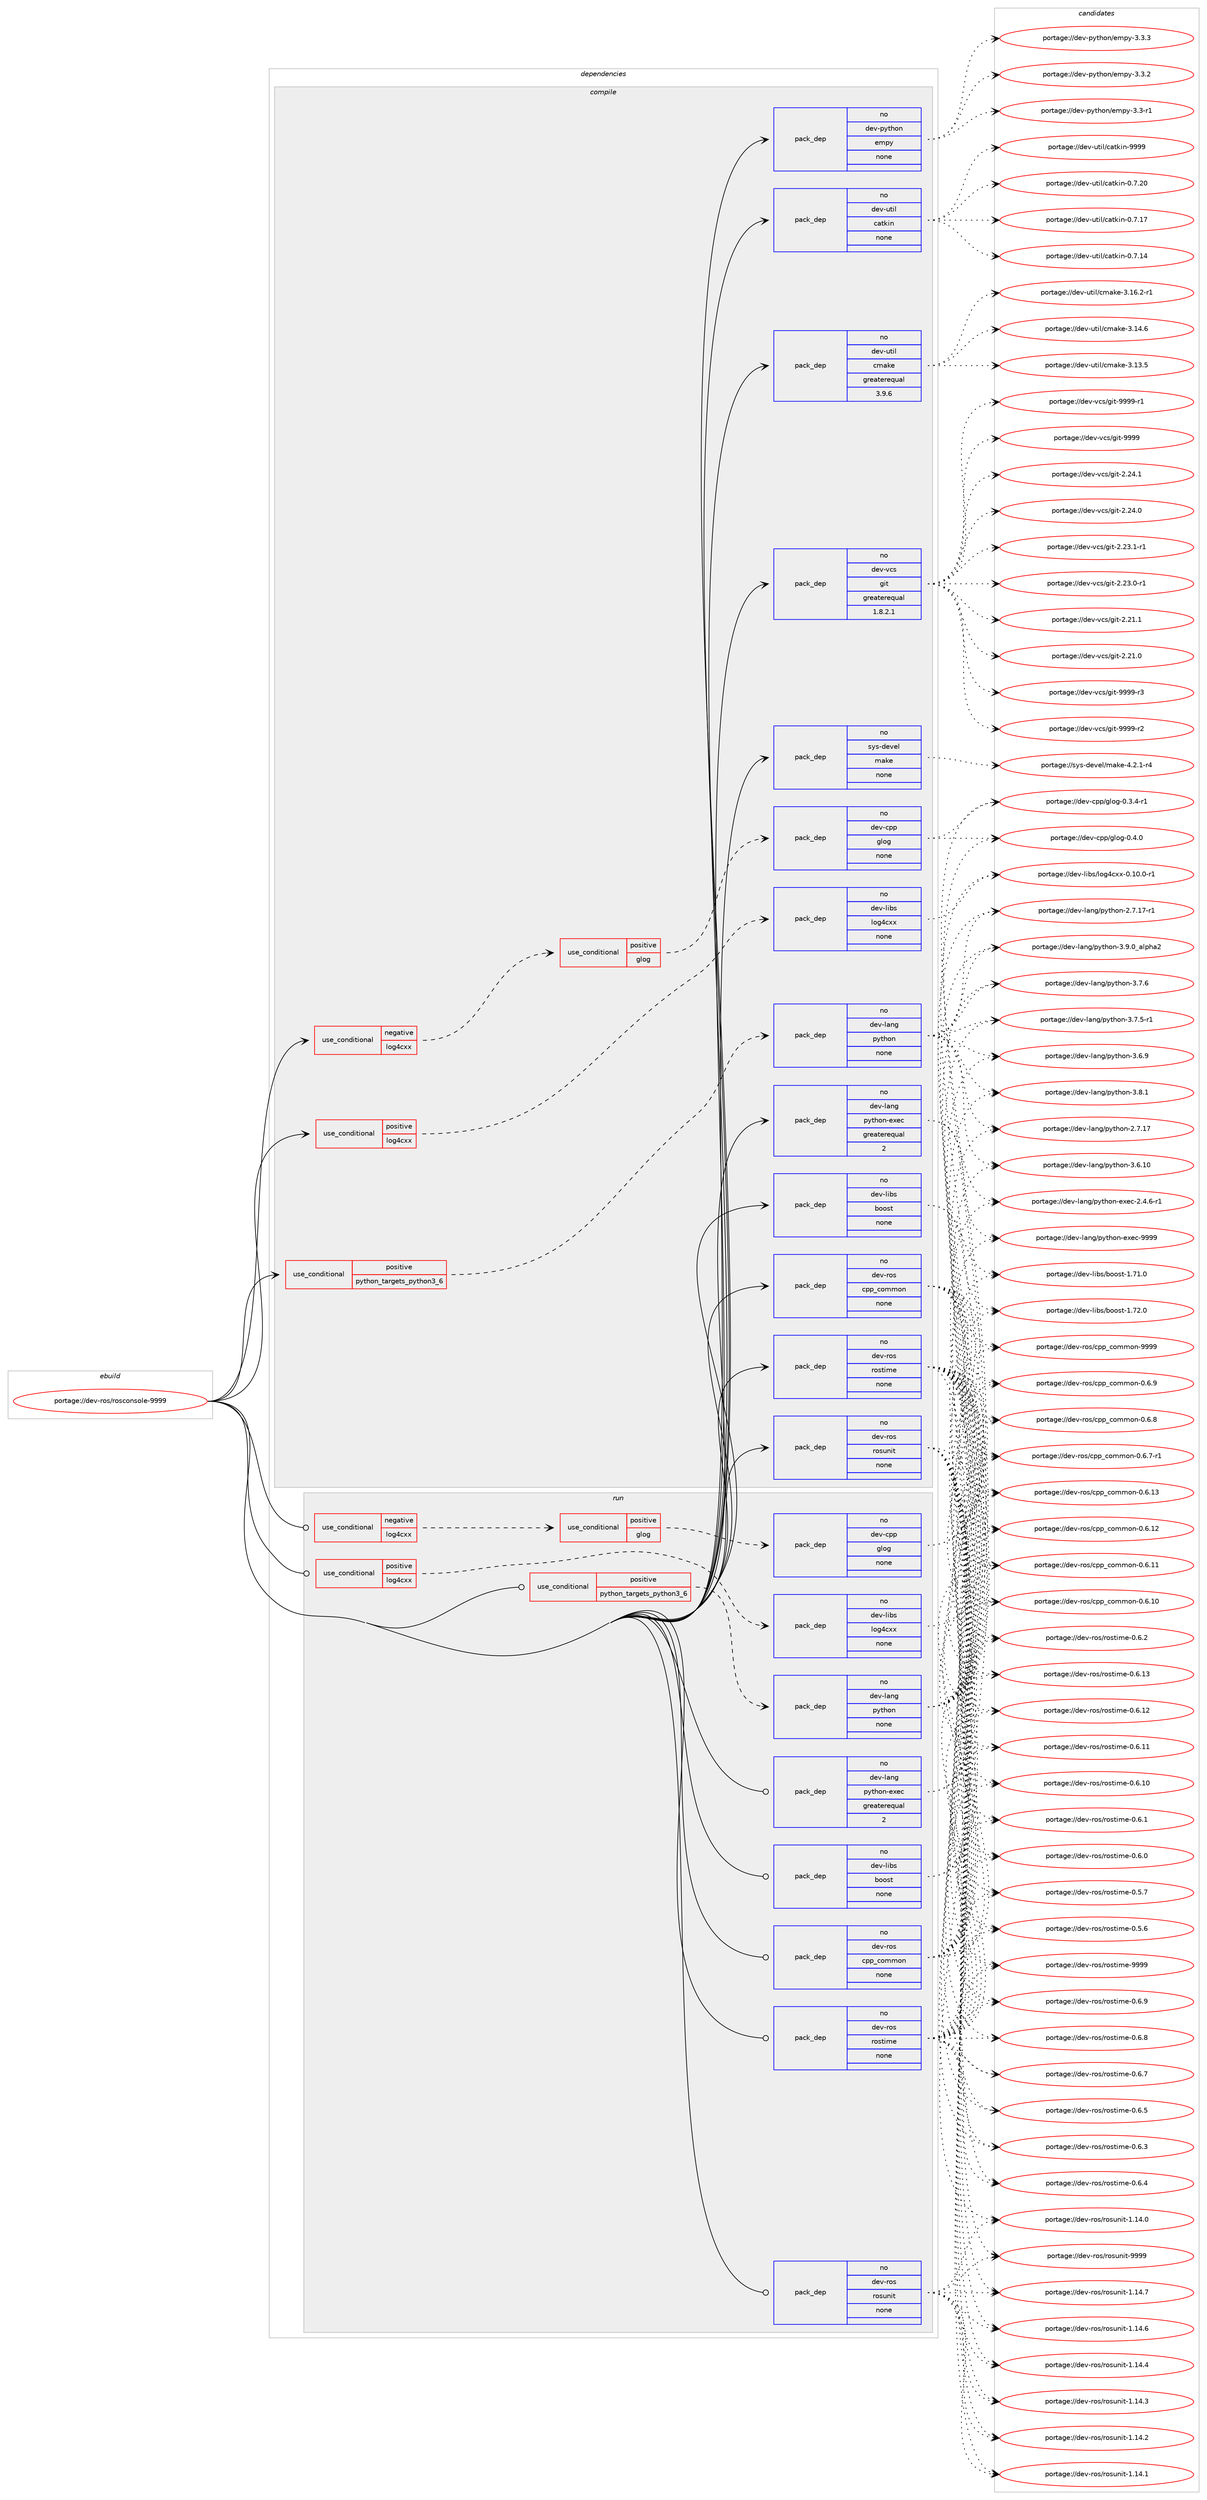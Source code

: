 digraph prolog {

# *************
# Graph options
# *************

newrank=true;
concentrate=true;
compound=true;
graph [rankdir=LR,fontname=Helvetica,fontsize=10,ranksep=1.5];#, ranksep=2.5, nodesep=0.2];
edge  [arrowhead=vee];
node  [fontname=Helvetica,fontsize=10];

# **********
# The ebuild
# **********

subgraph cluster_leftcol {
color=gray;
label=<<i>ebuild</i>>;
id [label="portage://dev-ros/rosconsole-9999", color=red, width=4, href="../dev-ros/rosconsole-9999.svg"];
}

# ****************
# The dependencies
# ****************

subgraph cluster_midcol {
color=gray;
label=<<i>dependencies</i>>;
subgraph cluster_compile {
fillcolor="#eeeeee";
style=filled;
label=<<i>compile</i>>;
subgraph cond98239 {
dependency389386 [label=<<TABLE BORDER="0" CELLBORDER="1" CELLSPACING="0" CELLPADDING="4"><TR><TD ROWSPAN="3" CELLPADDING="10">use_conditional</TD></TR><TR><TD>negative</TD></TR><TR><TD>log4cxx</TD></TR></TABLE>>, shape=none, color=red];
subgraph cond98240 {
dependency389387 [label=<<TABLE BORDER="0" CELLBORDER="1" CELLSPACING="0" CELLPADDING="4"><TR><TD ROWSPAN="3" CELLPADDING="10">use_conditional</TD></TR><TR><TD>positive</TD></TR><TR><TD>glog</TD></TR></TABLE>>, shape=none, color=red];
subgraph pack286294 {
dependency389388 [label=<<TABLE BORDER="0" CELLBORDER="1" CELLSPACING="0" CELLPADDING="4" WIDTH="220"><TR><TD ROWSPAN="6" CELLPADDING="30">pack_dep</TD></TR><TR><TD WIDTH="110">no</TD></TR><TR><TD>dev-cpp</TD></TR><TR><TD>glog</TD></TR><TR><TD>none</TD></TR><TR><TD></TD></TR></TABLE>>, shape=none, color=blue];
}
dependency389387:e -> dependency389388:w [weight=20,style="dashed",arrowhead="vee"];
}
dependency389386:e -> dependency389387:w [weight=20,style="dashed",arrowhead="vee"];
}
id:e -> dependency389386:w [weight=20,style="solid",arrowhead="vee"];
subgraph cond98241 {
dependency389389 [label=<<TABLE BORDER="0" CELLBORDER="1" CELLSPACING="0" CELLPADDING="4"><TR><TD ROWSPAN="3" CELLPADDING="10">use_conditional</TD></TR><TR><TD>positive</TD></TR><TR><TD>log4cxx</TD></TR></TABLE>>, shape=none, color=red];
subgraph pack286295 {
dependency389390 [label=<<TABLE BORDER="0" CELLBORDER="1" CELLSPACING="0" CELLPADDING="4" WIDTH="220"><TR><TD ROWSPAN="6" CELLPADDING="30">pack_dep</TD></TR><TR><TD WIDTH="110">no</TD></TR><TR><TD>dev-libs</TD></TR><TR><TD>log4cxx</TD></TR><TR><TD>none</TD></TR><TR><TD></TD></TR></TABLE>>, shape=none, color=blue];
}
dependency389389:e -> dependency389390:w [weight=20,style="dashed",arrowhead="vee"];
}
id:e -> dependency389389:w [weight=20,style="solid",arrowhead="vee"];
subgraph cond98242 {
dependency389391 [label=<<TABLE BORDER="0" CELLBORDER="1" CELLSPACING="0" CELLPADDING="4"><TR><TD ROWSPAN="3" CELLPADDING="10">use_conditional</TD></TR><TR><TD>positive</TD></TR><TR><TD>python_targets_python3_6</TD></TR></TABLE>>, shape=none, color=red];
subgraph pack286296 {
dependency389392 [label=<<TABLE BORDER="0" CELLBORDER="1" CELLSPACING="0" CELLPADDING="4" WIDTH="220"><TR><TD ROWSPAN="6" CELLPADDING="30">pack_dep</TD></TR><TR><TD WIDTH="110">no</TD></TR><TR><TD>dev-lang</TD></TR><TR><TD>python</TD></TR><TR><TD>none</TD></TR><TR><TD></TD></TR></TABLE>>, shape=none, color=blue];
}
dependency389391:e -> dependency389392:w [weight=20,style="dashed",arrowhead="vee"];
}
id:e -> dependency389391:w [weight=20,style="solid",arrowhead="vee"];
subgraph pack286297 {
dependency389393 [label=<<TABLE BORDER="0" CELLBORDER="1" CELLSPACING="0" CELLPADDING="4" WIDTH="220"><TR><TD ROWSPAN="6" CELLPADDING="30">pack_dep</TD></TR><TR><TD WIDTH="110">no</TD></TR><TR><TD>dev-lang</TD></TR><TR><TD>python-exec</TD></TR><TR><TD>greaterequal</TD></TR><TR><TD>2</TD></TR></TABLE>>, shape=none, color=blue];
}
id:e -> dependency389393:w [weight=20,style="solid",arrowhead="vee"];
subgraph pack286298 {
dependency389394 [label=<<TABLE BORDER="0" CELLBORDER="1" CELLSPACING="0" CELLPADDING="4" WIDTH="220"><TR><TD ROWSPAN="6" CELLPADDING="30">pack_dep</TD></TR><TR><TD WIDTH="110">no</TD></TR><TR><TD>dev-libs</TD></TR><TR><TD>boost</TD></TR><TR><TD>none</TD></TR><TR><TD></TD></TR></TABLE>>, shape=none, color=blue];
}
id:e -> dependency389394:w [weight=20,style="solid",arrowhead="vee"];
subgraph pack286299 {
dependency389395 [label=<<TABLE BORDER="0" CELLBORDER="1" CELLSPACING="0" CELLPADDING="4" WIDTH="220"><TR><TD ROWSPAN="6" CELLPADDING="30">pack_dep</TD></TR><TR><TD WIDTH="110">no</TD></TR><TR><TD>dev-python</TD></TR><TR><TD>empy</TD></TR><TR><TD>none</TD></TR><TR><TD></TD></TR></TABLE>>, shape=none, color=blue];
}
id:e -> dependency389395:w [weight=20,style="solid",arrowhead="vee"];
subgraph pack286300 {
dependency389396 [label=<<TABLE BORDER="0" CELLBORDER="1" CELLSPACING="0" CELLPADDING="4" WIDTH="220"><TR><TD ROWSPAN="6" CELLPADDING="30">pack_dep</TD></TR><TR><TD WIDTH="110">no</TD></TR><TR><TD>dev-ros</TD></TR><TR><TD>cpp_common</TD></TR><TR><TD>none</TD></TR><TR><TD></TD></TR></TABLE>>, shape=none, color=blue];
}
id:e -> dependency389396:w [weight=20,style="solid",arrowhead="vee"];
subgraph pack286301 {
dependency389397 [label=<<TABLE BORDER="0" CELLBORDER="1" CELLSPACING="0" CELLPADDING="4" WIDTH="220"><TR><TD ROWSPAN="6" CELLPADDING="30">pack_dep</TD></TR><TR><TD WIDTH="110">no</TD></TR><TR><TD>dev-ros</TD></TR><TR><TD>rostime</TD></TR><TR><TD>none</TD></TR><TR><TD></TD></TR></TABLE>>, shape=none, color=blue];
}
id:e -> dependency389397:w [weight=20,style="solid",arrowhead="vee"];
subgraph pack286302 {
dependency389398 [label=<<TABLE BORDER="0" CELLBORDER="1" CELLSPACING="0" CELLPADDING="4" WIDTH="220"><TR><TD ROWSPAN="6" CELLPADDING="30">pack_dep</TD></TR><TR><TD WIDTH="110">no</TD></TR><TR><TD>dev-ros</TD></TR><TR><TD>rosunit</TD></TR><TR><TD>none</TD></TR><TR><TD></TD></TR></TABLE>>, shape=none, color=blue];
}
id:e -> dependency389398:w [weight=20,style="solid",arrowhead="vee"];
subgraph pack286303 {
dependency389399 [label=<<TABLE BORDER="0" CELLBORDER="1" CELLSPACING="0" CELLPADDING="4" WIDTH="220"><TR><TD ROWSPAN="6" CELLPADDING="30">pack_dep</TD></TR><TR><TD WIDTH="110">no</TD></TR><TR><TD>dev-util</TD></TR><TR><TD>catkin</TD></TR><TR><TD>none</TD></TR><TR><TD></TD></TR></TABLE>>, shape=none, color=blue];
}
id:e -> dependency389399:w [weight=20,style="solid",arrowhead="vee"];
subgraph pack286304 {
dependency389400 [label=<<TABLE BORDER="0" CELLBORDER="1" CELLSPACING="0" CELLPADDING="4" WIDTH="220"><TR><TD ROWSPAN="6" CELLPADDING="30">pack_dep</TD></TR><TR><TD WIDTH="110">no</TD></TR><TR><TD>dev-util</TD></TR><TR><TD>cmake</TD></TR><TR><TD>greaterequal</TD></TR><TR><TD>3.9.6</TD></TR></TABLE>>, shape=none, color=blue];
}
id:e -> dependency389400:w [weight=20,style="solid",arrowhead="vee"];
subgraph pack286305 {
dependency389401 [label=<<TABLE BORDER="0" CELLBORDER="1" CELLSPACING="0" CELLPADDING="4" WIDTH="220"><TR><TD ROWSPAN="6" CELLPADDING="30">pack_dep</TD></TR><TR><TD WIDTH="110">no</TD></TR><TR><TD>dev-vcs</TD></TR><TR><TD>git</TD></TR><TR><TD>greaterequal</TD></TR><TR><TD>1.8.2.1</TD></TR></TABLE>>, shape=none, color=blue];
}
id:e -> dependency389401:w [weight=20,style="solid",arrowhead="vee"];
subgraph pack286306 {
dependency389402 [label=<<TABLE BORDER="0" CELLBORDER="1" CELLSPACING="0" CELLPADDING="4" WIDTH="220"><TR><TD ROWSPAN="6" CELLPADDING="30">pack_dep</TD></TR><TR><TD WIDTH="110">no</TD></TR><TR><TD>sys-devel</TD></TR><TR><TD>make</TD></TR><TR><TD>none</TD></TR><TR><TD></TD></TR></TABLE>>, shape=none, color=blue];
}
id:e -> dependency389402:w [weight=20,style="solid",arrowhead="vee"];
}
subgraph cluster_compileandrun {
fillcolor="#eeeeee";
style=filled;
label=<<i>compile and run</i>>;
}
subgraph cluster_run {
fillcolor="#eeeeee";
style=filled;
label=<<i>run</i>>;
subgraph cond98243 {
dependency389403 [label=<<TABLE BORDER="0" CELLBORDER="1" CELLSPACING="0" CELLPADDING="4"><TR><TD ROWSPAN="3" CELLPADDING="10">use_conditional</TD></TR><TR><TD>negative</TD></TR><TR><TD>log4cxx</TD></TR></TABLE>>, shape=none, color=red];
subgraph cond98244 {
dependency389404 [label=<<TABLE BORDER="0" CELLBORDER="1" CELLSPACING="0" CELLPADDING="4"><TR><TD ROWSPAN="3" CELLPADDING="10">use_conditional</TD></TR><TR><TD>positive</TD></TR><TR><TD>glog</TD></TR></TABLE>>, shape=none, color=red];
subgraph pack286307 {
dependency389405 [label=<<TABLE BORDER="0" CELLBORDER="1" CELLSPACING="0" CELLPADDING="4" WIDTH="220"><TR><TD ROWSPAN="6" CELLPADDING="30">pack_dep</TD></TR><TR><TD WIDTH="110">no</TD></TR><TR><TD>dev-cpp</TD></TR><TR><TD>glog</TD></TR><TR><TD>none</TD></TR><TR><TD></TD></TR></TABLE>>, shape=none, color=blue];
}
dependency389404:e -> dependency389405:w [weight=20,style="dashed",arrowhead="vee"];
}
dependency389403:e -> dependency389404:w [weight=20,style="dashed",arrowhead="vee"];
}
id:e -> dependency389403:w [weight=20,style="solid",arrowhead="odot"];
subgraph cond98245 {
dependency389406 [label=<<TABLE BORDER="0" CELLBORDER="1" CELLSPACING="0" CELLPADDING="4"><TR><TD ROWSPAN="3" CELLPADDING="10">use_conditional</TD></TR><TR><TD>positive</TD></TR><TR><TD>log4cxx</TD></TR></TABLE>>, shape=none, color=red];
subgraph pack286308 {
dependency389407 [label=<<TABLE BORDER="0" CELLBORDER="1" CELLSPACING="0" CELLPADDING="4" WIDTH="220"><TR><TD ROWSPAN="6" CELLPADDING="30">pack_dep</TD></TR><TR><TD WIDTH="110">no</TD></TR><TR><TD>dev-libs</TD></TR><TR><TD>log4cxx</TD></TR><TR><TD>none</TD></TR><TR><TD></TD></TR></TABLE>>, shape=none, color=blue];
}
dependency389406:e -> dependency389407:w [weight=20,style="dashed",arrowhead="vee"];
}
id:e -> dependency389406:w [weight=20,style="solid",arrowhead="odot"];
subgraph cond98246 {
dependency389408 [label=<<TABLE BORDER="0" CELLBORDER="1" CELLSPACING="0" CELLPADDING="4"><TR><TD ROWSPAN="3" CELLPADDING="10">use_conditional</TD></TR><TR><TD>positive</TD></TR><TR><TD>python_targets_python3_6</TD></TR></TABLE>>, shape=none, color=red];
subgraph pack286309 {
dependency389409 [label=<<TABLE BORDER="0" CELLBORDER="1" CELLSPACING="0" CELLPADDING="4" WIDTH="220"><TR><TD ROWSPAN="6" CELLPADDING="30">pack_dep</TD></TR><TR><TD WIDTH="110">no</TD></TR><TR><TD>dev-lang</TD></TR><TR><TD>python</TD></TR><TR><TD>none</TD></TR><TR><TD></TD></TR></TABLE>>, shape=none, color=blue];
}
dependency389408:e -> dependency389409:w [weight=20,style="dashed",arrowhead="vee"];
}
id:e -> dependency389408:w [weight=20,style="solid",arrowhead="odot"];
subgraph pack286310 {
dependency389410 [label=<<TABLE BORDER="0" CELLBORDER="1" CELLSPACING="0" CELLPADDING="4" WIDTH="220"><TR><TD ROWSPAN="6" CELLPADDING="30">pack_dep</TD></TR><TR><TD WIDTH="110">no</TD></TR><TR><TD>dev-lang</TD></TR><TR><TD>python-exec</TD></TR><TR><TD>greaterequal</TD></TR><TR><TD>2</TD></TR></TABLE>>, shape=none, color=blue];
}
id:e -> dependency389410:w [weight=20,style="solid",arrowhead="odot"];
subgraph pack286311 {
dependency389411 [label=<<TABLE BORDER="0" CELLBORDER="1" CELLSPACING="0" CELLPADDING="4" WIDTH="220"><TR><TD ROWSPAN="6" CELLPADDING="30">pack_dep</TD></TR><TR><TD WIDTH="110">no</TD></TR><TR><TD>dev-libs</TD></TR><TR><TD>boost</TD></TR><TR><TD>none</TD></TR><TR><TD></TD></TR></TABLE>>, shape=none, color=blue];
}
id:e -> dependency389411:w [weight=20,style="solid",arrowhead="odot"];
subgraph pack286312 {
dependency389412 [label=<<TABLE BORDER="0" CELLBORDER="1" CELLSPACING="0" CELLPADDING="4" WIDTH="220"><TR><TD ROWSPAN="6" CELLPADDING="30">pack_dep</TD></TR><TR><TD WIDTH="110">no</TD></TR><TR><TD>dev-ros</TD></TR><TR><TD>cpp_common</TD></TR><TR><TD>none</TD></TR><TR><TD></TD></TR></TABLE>>, shape=none, color=blue];
}
id:e -> dependency389412:w [weight=20,style="solid",arrowhead="odot"];
subgraph pack286313 {
dependency389413 [label=<<TABLE BORDER="0" CELLBORDER="1" CELLSPACING="0" CELLPADDING="4" WIDTH="220"><TR><TD ROWSPAN="6" CELLPADDING="30">pack_dep</TD></TR><TR><TD WIDTH="110">no</TD></TR><TR><TD>dev-ros</TD></TR><TR><TD>rostime</TD></TR><TR><TD>none</TD></TR><TR><TD></TD></TR></TABLE>>, shape=none, color=blue];
}
id:e -> dependency389413:w [weight=20,style="solid",arrowhead="odot"];
subgraph pack286314 {
dependency389414 [label=<<TABLE BORDER="0" CELLBORDER="1" CELLSPACING="0" CELLPADDING="4" WIDTH="220"><TR><TD ROWSPAN="6" CELLPADDING="30">pack_dep</TD></TR><TR><TD WIDTH="110">no</TD></TR><TR><TD>dev-ros</TD></TR><TR><TD>rosunit</TD></TR><TR><TD>none</TD></TR><TR><TD></TD></TR></TABLE>>, shape=none, color=blue];
}
id:e -> dependency389414:w [weight=20,style="solid",arrowhead="odot"];
}
}

# **************
# The candidates
# **************

subgraph cluster_choices {
rank=same;
color=gray;
label=<<i>candidates</i>>;

subgraph choice286294 {
color=black;
nodesep=1;
choice100101118459911211247103108111103454846524648 [label="portage://dev-cpp/glog-0.4.0", color=red, width=4,href="../dev-cpp/glog-0.4.0.svg"];
choice1001011184599112112471031081111034548465146524511449 [label="portage://dev-cpp/glog-0.3.4-r1", color=red, width=4,href="../dev-cpp/glog-0.3.4-r1.svg"];
dependency389388:e -> choice100101118459911211247103108111103454846524648:w [style=dotted,weight="100"];
dependency389388:e -> choice1001011184599112112471031081111034548465146524511449:w [style=dotted,weight="100"];
}
subgraph choice286295 {
color=black;
nodesep=1;
choice1001011184510810598115471081111035299120120454846494846484511449 [label="portage://dev-libs/log4cxx-0.10.0-r1", color=red, width=4,href="../dev-libs/log4cxx-0.10.0-r1.svg"];
dependency389390:e -> choice1001011184510810598115471081111035299120120454846494846484511449:w [style=dotted,weight="100"];
}
subgraph choice286296 {
color=black;
nodesep=1;
choice10010111845108971101034711212111610411111045514657464895971081121049750 [label="portage://dev-lang/python-3.9.0_alpha2", color=red, width=4,href="../dev-lang/python-3.9.0_alpha2.svg"];
choice100101118451089711010347112121116104111110455146564649 [label="portage://dev-lang/python-3.8.1", color=red, width=4,href="../dev-lang/python-3.8.1.svg"];
choice100101118451089711010347112121116104111110455146554654 [label="portage://dev-lang/python-3.7.6", color=red, width=4,href="../dev-lang/python-3.7.6.svg"];
choice1001011184510897110103471121211161041111104551465546534511449 [label="portage://dev-lang/python-3.7.5-r1", color=red, width=4,href="../dev-lang/python-3.7.5-r1.svg"];
choice100101118451089711010347112121116104111110455146544657 [label="portage://dev-lang/python-3.6.9", color=red, width=4,href="../dev-lang/python-3.6.9.svg"];
choice10010111845108971101034711212111610411111045514654464948 [label="portage://dev-lang/python-3.6.10", color=red, width=4,href="../dev-lang/python-3.6.10.svg"];
choice100101118451089711010347112121116104111110455046554649554511449 [label="portage://dev-lang/python-2.7.17-r1", color=red, width=4,href="../dev-lang/python-2.7.17-r1.svg"];
choice10010111845108971101034711212111610411111045504655464955 [label="portage://dev-lang/python-2.7.17", color=red, width=4,href="../dev-lang/python-2.7.17.svg"];
dependency389392:e -> choice10010111845108971101034711212111610411111045514657464895971081121049750:w [style=dotted,weight="100"];
dependency389392:e -> choice100101118451089711010347112121116104111110455146564649:w [style=dotted,weight="100"];
dependency389392:e -> choice100101118451089711010347112121116104111110455146554654:w [style=dotted,weight="100"];
dependency389392:e -> choice1001011184510897110103471121211161041111104551465546534511449:w [style=dotted,weight="100"];
dependency389392:e -> choice100101118451089711010347112121116104111110455146544657:w [style=dotted,weight="100"];
dependency389392:e -> choice10010111845108971101034711212111610411111045514654464948:w [style=dotted,weight="100"];
dependency389392:e -> choice100101118451089711010347112121116104111110455046554649554511449:w [style=dotted,weight="100"];
dependency389392:e -> choice10010111845108971101034711212111610411111045504655464955:w [style=dotted,weight="100"];
}
subgraph choice286297 {
color=black;
nodesep=1;
choice10010111845108971101034711212111610411111045101120101994557575757 [label="portage://dev-lang/python-exec-9999", color=red, width=4,href="../dev-lang/python-exec-9999.svg"];
choice10010111845108971101034711212111610411111045101120101994550465246544511449 [label="portage://dev-lang/python-exec-2.4.6-r1", color=red, width=4,href="../dev-lang/python-exec-2.4.6-r1.svg"];
dependency389393:e -> choice10010111845108971101034711212111610411111045101120101994557575757:w [style=dotted,weight="100"];
dependency389393:e -> choice10010111845108971101034711212111610411111045101120101994550465246544511449:w [style=dotted,weight="100"];
}
subgraph choice286298 {
color=black;
nodesep=1;
choice1001011184510810598115479811111111511645494655504648 [label="portage://dev-libs/boost-1.72.0", color=red, width=4,href="../dev-libs/boost-1.72.0.svg"];
choice1001011184510810598115479811111111511645494655494648 [label="portage://dev-libs/boost-1.71.0", color=red, width=4,href="../dev-libs/boost-1.71.0.svg"];
dependency389394:e -> choice1001011184510810598115479811111111511645494655504648:w [style=dotted,weight="100"];
dependency389394:e -> choice1001011184510810598115479811111111511645494655494648:w [style=dotted,weight="100"];
}
subgraph choice286299 {
color=black;
nodesep=1;
choice1001011184511212111610411111047101109112121455146514651 [label="portage://dev-python/empy-3.3.3", color=red, width=4,href="../dev-python/empy-3.3.3.svg"];
choice1001011184511212111610411111047101109112121455146514650 [label="portage://dev-python/empy-3.3.2", color=red, width=4,href="../dev-python/empy-3.3.2.svg"];
choice1001011184511212111610411111047101109112121455146514511449 [label="portage://dev-python/empy-3.3-r1", color=red, width=4,href="../dev-python/empy-3.3-r1.svg"];
dependency389395:e -> choice1001011184511212111610411111047101109112121455146514651:w [style=dotted,weight="100"];
dependency389395:e -> choice1001011184511212111610411111047101109112121455146514650:w [style=dotted,weight="100"];
dependency389395:e -> choice1001011184511212111610411111047101109112121455146514511449:w [style=dotted,weight="100"];
}
subgraph choice286300 {
color=black;
nodesep=1;
choice10010111845114111115479911211295991111091091111104557575757 [label="portage://dev-ros/cpp_common-9999", color=red, width=4,href="../dev-ros/cpp_common-9999.svg"];
choice1001011184511411111547991121129599111109109111110454846544657 [label="portage://dev-ros/cpp_common-0.6.9", color=red, width=4,href="../dev-ros/cpp_common-0.6.9.svg"];
choice1001011184511411111547991121129599111109109111110454846544656 [label="portage://dev-ros/cpp_common-0.6.8", color=red, width=4,href="../dev-ros/cpp_common-0.6.8.svg"];
choice10010111845114111115479911211295991111091091111104548465446554511449 [label="portage://dev-ros/cpp_common-0.6.7-r1", color=red, width=4,href="../dev-ros/cpp_common-0.6.7-r1.svg"];
choice100101118451141111154799112112959911110910911111045484654464951 [label="portage://dev-ros/cpp_common-0.6.13", color=red, width=4,href="../dev-ros/cpp_common-0.6.13.svg"];
choice100101118451141111154799112112959911110910911111045484654464950 [label="portage://dev-ros/cpp_common-0.6.12", color=red, width=4,href="../dev-ros/cpp_common-0.6.12.svg"];
choice100101118451141111154799112112959911110910911111045484654464949 [label="portage://dev-ros/cpp_common-0.6.11", color=red, width=4,href="../dev-ros/cpp_common-0.6.11.svg"];
choice100101118451141111154799112112959911110910911111045484654464948 [label="portage://dev-ros/cpp_common-0.6.10", color=red, width=4,href="../dev-ros/cpp_common-0.6.10.svg"];
dependency389396:e -> choice10010111845114111115479911211295991111091091111104557575757:w [style=dotted,weight="100"];
dependency389396:e -> choice1001011184511411111547991121129599111109109111110454846544657:w [style=dotted,weight="100"];
dependency389396:e -> choice1001011184511411111547991121129599111109109111110454846544656:w [style=dotted,weight="100"];
dependency389396:e -> choice10010111845114111115479911211295991111091091111104548465446554511449:w [style=dotted,weight="100"];
dependency389396:e -> choice100101118451141111154799112112959911110910911111045484654464951:w [style=dotted,weight="100"];
dependency389396:e -> choice100101118451141111154799112112959911110910911111045484654464950:w [style=dotted,weight="100"];
dependency389396:e -> choice100101118451141111154799112112959911110910911111045484654464949:w [style=dotted,weight="100"];
dependency389396:e -> choice100101118451141111154799112112959911110910911111045484654464948:w [style=dotted,weight="100"];
}
subgraph choice286301 {
color=black;
nodesep=1;
choice10010111845114111115471141111151161051091014557575757 [label="portage://dev-ros/rostime-9999", color=red, width=4,href="../dev-ros/rostime-9999.svg"];
choice1001011184511411111547114111115116105109101454846544657 [label="portage://dev-ros/rostime-0.6.9", color=red, width=4,href="../dev-ros/rostime-0.6.9.svg"];
choice1001011184511411111547114111115116105109101454846544656 [label="portage://dev-ros/rostime-0.6.8", color=red, width=4,href="../dev-ros/rostime-0.6.8.svg"];
choice1001011184511411111547114111115116105109101454846544655 [label="portage://dev-ros/rostime-0.6.7", color=red, width=4,href="../dev-ros/rostime-0.6.7.svg"];
choice1001011184511411111547114111115116105109101454846544653 [label="portage://dev-ros/rostime-0.6.5", color=red, width=4,href="../dev-ros/rostime-0.6.5.svg"];
choice1001011184511411111547114111115116105109101454846544652 [label="portage://dev-ros/rostime-0.6.4", color=red, width=4,href="../dev-ros/rostime-0.6.4.svg"];
choice1001011184511411111547114111115116105109101454846544651 [label="portage://dev-ros/rostime-0.6.3", color=red, width=4,href="../dev-ros/rostime-0.6.3.svg"];
choice1001011184511411111547114111115116105109101454846544650 [label="portage://dev-ros/rostime-0.6.2", color=red, width=4,href="../dev-ros/rostime-0.6.2.svg"];
choice100101118451141111154711411111511610510910145484654464951 [label="portage://dev-ros/rostime-0.6.13", color=red, width=4,href="../dev-ros/rostime-0.6.13.svg"];
choice100101118451141111154711411111511610510910145484654464950 [label="portage://dev-ros/rostime-0.6.12", color=red, width=4,href="../dev-ros/rostime-0.6.12.svg"];
choice100101118451141111154711411111511610510910145484654464949 [label="portage://dev-ros/rostime-0.6.11", color=red, width=4,href="../dev-ros/rostime-0.6.11.svg"];
choice100101118451141111154711411111511610510910145484654464948 [label="portage://dev-ros/rostime-0.6.10", color=red, width=4,href="../dev-ros/rostime-0.6.10.svg"];
choice1001011184511411111547114111115116105109101454846544649 [label="portage://dev-ros/rostime-0.6.1", color=red, width=4,href="../dev-ros/rostime-0.6.1.svg"];
choice1001011184511411111547114111115116105109101454846544648 [label="portage://dev-ros/rostime-0.6.0", color=red, width=4,href="../dev-ros/rostime-0.6.0.svg"];
choice1001011184511411111547114111115116105109101454846534655 [label="portage://dev-ros/rostime-0.5.7", color=red, width=4,href="../dev-ros/rostime-0.5.7.svg"];
choice1001011184511411111547114111115116105109101454846534654 [label="portage://dev-ros/rostime-0.5.6", color=red, width=4,href="../dev-ros/rostime-0.5.6.svg"];
dependency389397:e -> choice10010111845114111115471141111151161051091014557575757:w [style=dotted,weight="100"];
dependency389397:e -> choice1001011184511411111547114111115116105109101454846544657:w [style=dotted,weight="100"];
dependency389397:e -> choice1001011184511411111547114111115116105109101454846544656:w [style=dotted,weight="100"];
dependency389397:e -> choice1001011184511411111547114111115116105109101454846544655:w [style=dotted,weight="100"];
dependency389397:e -> choice1001011184511411111547114111115116105109101454846544653:w [style=dotted,weight="100"];
dependency389397:e -> choice1001011184511411111547114111115116105109101454846544652:w [style=dotted,weight="100"];
dependency389397:e -> choice1001011184511411111547114111115116105109101454846544651:w [style=dotted,weight="100"];
dependency389397:e -> choice1001011184511411111547114111115116105109101454846544650:w [style=dotted,weight="100"];
dependency389397:e -> choice100101118451141111154711411111511610510910145484654464951:w [style=dotted,weight="100"];
dependency389397:e -> choice100101118451141111154711411111511610510910145484654464950:w [style=dotted,weight="100"];
dependency389397:e -> choice100101118451141111154711411111511610510910145484654464949:w [style=dotted,weight="100"];
dependency389397:e -> choice100101118451141111154711411111511610510910145484654464948:w [style=dotted,weight="100"];
dependency389397:e -> choice1001011184511411111547114111115116105109101454846544649:w [style=dotted,weight="100"];
dependency389397:e -> choice1001011184511411111547114111115116105109101454846544648:w [style=dotted,weight="100"];
dependency389397:e -> choice1001011184511411111547114111115116105109101454846534655:w [style=dotted,weight="100"];
dependency389397:e -> choice1001011184511411111547114111115116105109101454846534654:w [style=dotted,weight="100"];
}
subgraph choice286302 {
color=black;
nodesep=1;
choice10010111845114111115471141111151171101051164557575757 [label="portage://dev-ros/rosunit-9999", color=red, width=4,href="../dev-ros/rosunit-9999.svg"];
choice100101118451141111154711411111511711010511645494649524655 [label="portage://dev-ros/rosunit-1.14.7", color=red, width=4,href="../dev-ros/rosunit-1.14.7.svg"];
choice100101118451141111154711411111511711010511645494649524654 [label="portage://dev-ros/rosunit-1.14.6", color=red, width=4,href="../dev-ros/rosunit-1.14.6.svg"];
choice100101118451141111154711411111511711010511645494649524652 [label="portage://dev-ros/rosunit-1.14.4", color=red, width=4,href="../dev-ros/rosunit-1.14.4.svg"];
choice100101118451141111154711411111511711010511645494649524651 [label="portage://dev-ros/rosunit-1.14.3", color=red, width=4,href="../dev-ros/rosunit-1.14.3.svg"];
choice100101118451141111154711411111511711010511645494649524650 [label="portage://dev-ros/rosunit-1.14.2", color=red, width=4,href="../dev-ros/rosunit-1.14.2.svg"];
choice100101118451141111154711411111511711010511645494649524649 [label="portage://dev-ros/rosunit-1.14.1", color=red, width=4,href="../dev-ros/rosunit-1.14.1.svg"];
choice100101118451141111154711411111511711010511645494649524648 [label="portage://dev-ros/rosunit-1.14.0", color=red, width=4,href="../dev-ros/rosunit-1.14.0.svg"];
dependency389398:e -> choice10010111845114111115471141111151171101051164557575757:w [style=dotted,weight="100"];
dependency389398:e -> choice100101118451141111154711411111511711010511645494649524655:w [style=dotted,weight="100"];
dependency389398:e -> choice100101118451141111154711411111511711010511645494649524654:w [style=dotted,weight="100"];
dependency389398:e -> choice100101118451141111154711411111511711010511645494649524652:w [style=dotted,weight="100"];
dependency389398:e -> choice100101118451141111154711411111511711010511645494649524651:w [style=dotted,weight="100"];
dependency389398:e -> choice100101118451141111154711411111511711010511645494649524650:w [style=dotted,weight="100"];
dependency389398:e -> choice100101118451141111154711411111511711010511645494649524649:w [style=dotted,weight="100"];
dependency389398:e -> choice100101118451141111154711411111511711010511645494649524648:w [style=dotted,weight="100"];
}
subgraph choice286303 {
color=black;
nodesep=1;
choice100101118451171161051084799971161071051104557575757 [label="portage://dev-util/catkin-9999", color=red, width=4,href="../dev-util/catkin-9999.svg"];
choice1001011184511711610510847999711610710511045484655465048 [label="portage://dev-util/catkin-0.7.20", color=red, width=4,href="../dev-util/catkin-0.7.20.svg"];
choice1001011184511711610510847999711610710511045484655464955 [label="portage://dev-util/catkin-0.7.17", color=red, width=4,href="../dev-util/catkin-0.7.17.svg"];
choice1001011184511711610510847999711610710511045484655464952 [label="portage://dev-util/catkin-0.7.14", color=red, width=4,href="../dev-util/catkin-0.7.14.svg"];
dependency389399:e -> choice100101118451171161051084799971161071051104557575757:w [style=dotted,weight="100"];
dependency389399:e -> choice1001011184511711610510847999711610710511045484655465048:w [style=dotted,weight="100"];
dependency389399:e -> choice1001011184511711610510847999711610710511045484655464955:w [style=dotted,weight="100"];
dependency389399:e -> choice1001011184511711610510847999711610710511045484655464952:w [style=dotted,weight="100"];
}
subgraph choice286304 {
color=black;
nodesep=1;
choice10010111845117116105108479910997107101455146495446504511449 [label="portage://dev-util/cmake-3.16.2-r1", color=red, width=4,href="../dev-util/cmake-3.16.2-r1.svg"];
choice1001011184511711610510847991099710710145514649524654 [label="portage://dev-util/cmake-3.14.6", color=red, width=4,href="../dev-util/cmake-3.14.6.svg"];
choice1001011184511711610510847991099710710145514649514653 [label="portage://dev-util/cmake-3.13.5", color=red, width=4,href="../dev-util/cmake-3.13.5.svg"];
dependency389400:e -> choice10010111845117116105108479910997107101455146495446504511449:w [style=dotted,weight="100"];
dependency389400:e -> choice1001011184511711610510847991099710710145514649524654:w [style=dotted,weight="100"];
dependency389400:e -> choice1001011184511711610510847991099710710145514649514653:w [style=dotted,weight="100"];
}
subgraph choice286305 {
color=black;
nodesep=1;
choice10010111845118991154710310511645575757574511451 [label="portage://dev-vcs/git-9999-r3", color=red, width=4,href="../dev-vcs/git-9999-r3.svg"];
choice10010111845118991154710310511645575757574511450 [label="portage://dev-vcs/git-9999-r2", color=red, width=4,href="../dev-vcs/git-9999-r2.svg"];
choice10010111845118991154710310511645575757574511449 [label="portage://dev-vcs/git-9999-r1", color=red, width=4,href="../dev-vcs/git-9999-r1.svg"];
choice1001011184511899115471031051164557575757 [label="portage://dev-vcs/git-9999", color=red, width=4,href="../dev-vcs/git-9999.svg"];
choice10010111845118991154710310511645504650524649 [label="portage://dev-vcs/git-2.24.1", color=red, width=4,href="../dev-vcs/git-2.24.1.svg"];
choice10010111845118991154710310511645504650524648 [label="portage://dev-vcs/git-2.24.0", color=red, width=4,href="../dev-vcs/git-2.24.0.svg"];
choice100101118451189911547103105116455046505146494511449 [label="portage://dev-vcs/git-2.23.1-r1", color=red, width=4,href="../dev-vcs/git-2.23.1-r1.svg"];
choice100101118451189911547103105116455046505146484511449 [label="portage://dev-vcs/git-2.23.0-r1", color=red, width=4,href="../dev-vcs/git-2.23.0-r1.svg"];
choice10010111845118991154710310511645504650494649 [label="portage://dev-vcs/git-2.21.1", color=red, width=4,href="../dev-vcs/git-2.21.1.svg"];
choice10010111845118991154710310511645504650494648 [label="portage://dev-vcs/git-2.21.0", color=red, width=4,href="../dev-vcs/git-2.21.0.svg"];
dependency389401:e -> choice10010111845118991154710310511645575757574511451:w [style=dotted,weight="100"];
dependency389401:e -> choice10010111845118991154710310511645575757574511450:w [style=dotted,weight="100"];
dependency389401:e -> choice10010111845118991154710310511645575757574511449:w [style=dotted,weight="100"];
dependency389401:e -> choice1001011184511899115471031051164557575757:w [style=dotted,weight="100"];
dependency389401:e -> choice10010111845118991154710310511645504650524649:w [style=dotted,weight="100"];
dependency389401:e -> choice10010111845118991154710310511645504650524648:w [style=dotted,weight="100"];
dependency389401:e -> choice100101118451189911547103105116455046505146494511449:w [style=dotted,weight="100"];
dependency389401:e -> choice100101118451189911547103105116455046505146484511449:w [style=dotted,weight="100"];
dependency389401:e -> choice10010111845118991154710310511645504650494649:w [style=dotted,weight="100"];
dependency389401:e -> choice10010111845118991154710310511645504650494648:w [style=dotted,weight="100"];
}
subgraph choice286306 {
color=black;
nodesep=1;
choice1151211154510010111810110847109971071014552465046494511452 [label="portage://sys-devel/make-4.2.1-r4", color=red, width=4,href="../sys-devel/make-4.2.1-r4.svg"];
dependency389402:e -> choice1151211154510010111810110847109971071014552465046494511452:w [style=dotted,weight="100"];
}
subgraph choice286307 {
color=black;
nodesep=1;
choice100101118459911211247103108111103454846524648 [label="portage://dev-cpp/glog-0.4.0", color=red, width=4,href="../dev-cpp/glog-0.4.0.svg"];
choice1001011184599112112471031081111034548465146524511449 [label="portage://dev-cpp/glog-0.3.4-r1", color=red, width=4,href="../dev-cpp/glog-0.3.4-r1.svg"];
dependency389405:e -> choice100101118459911211247103108111103454846524648:w [style=dotted,weight="100"];
dependency389405:e -> choice1001011184599112112471031081111034548465146524511449:w [style=dotted,weight="100"];
}
subgraph choice286308 {
color=black;
nodesep=1;
choice1001011184510810598115471081111035299120120454846494846484511449 [label="portage://dev-libs/log4cxx-0.10.0-r1", color=red, width=4,href="../dev-libs/log4cxx-0.10.0-r1.svg"];
dependency389407:e -> choice1001011184510810598115471081111035299120120454846494846484511449:w [style=dotted,weight="100"];
}
subgraph choice286309 {
color=black;
nodesep=1;
choice10010111845108971101034711212111610411111045514657464895971081121049750 [label="portage://dev-lang/python-3.9.0_alpha2", color=red, width=4,href="../dev-lang/python-3.9.0_alpha2.svg"];
choice100101118451089711010347112121116104111110455146564649 [label="portage://dev-lang/python-3.8.1", color=red, width=4,href="../dev-lang/python-3.8.1.svg"];
choice100101118451089711010347112121116104111110455146554654 [label="portage://dev-lang/python-3.7.6", color=red, width=4,href="../dev-lang/python-3.7.6.svg"];
choice1001011184510897110103471121211161041111104551465546534511449 [label="portage://dev-lang/python-3.7.5-r1", color=red, width=4,href="../dev-lang/python-3.7.5-r1.svg"];
choice100101118451089711010347112121116104111110455146544657 [label="portage://dev-lang/python-3.6.9", color=red, width=4,href="../dev-lang/python-3.6.9.svg"];
choice10010111845108971101034711212111610411111045514654464948 [label="portage://dev-lang/python-3.6.10", color=red, width=4,href="../dev-lang/python-3.6.10.svg"];
choice100101118451089711010347112121116104111110455046554649554511449 [label="portage://dev-lang/python-2.7.17-r1", color=red, width=4,href="../dev-lang/python-2.7.17-r1.svg"];
choice10010111845108971101034711212111610411111045504655464955 [label="portage://dev-lang/python-2.7.17", color=red, width=4,href="../dev-lang/python-2.7.17.svg"];
dependency389409:e -> choice10010111845108971101034711212111610411111045514657464895971081121049750:w [style=dotted,weight="100"];
dependency389409:e -> choice100101118451089711010347112121116104111110455146564649:w [style=dotted,weight="100"];
dependency389409:e -> choice100101118451089711010347112121116104111110455146554654:w [style=dotted,weight="100"];
dependency389409:e -> choice1001011184510897110103471121211161041111104551465546534511449:w [style=dotted,weight="100"];
dependency389409:e -> choice100101118451089711010347112121116104111110455146544657:w [style=dotted,weight="100"];
dependency389409:e -> choice10010111845108971101034711212111610411111045514654464948:w [style=dotted,weight="100"];
dependency389409:e -> choice100101118451089711010347112121116104111110455046554649554511449:w [style=dotted,weight="100"];
dependency389409:e -> choice10010111845108971101034711212111610411111045504655464955:w [style=dotted,weight="100"];
}
subgraph choice286310 {
color=black;
nodesep=1;
choice10010111845108971101034711212111610411111045101120101994557575757 [label="portage://dev-lang/python-exec-9999", color=red, width=4,href="../dev-lang/python-exec-9999.svg"];
choice10010111845108971101034711212111610411111045101120101994550465246544511449 [label="portage://dev-lang/python-exec-2.4.6-r1", color=red, width=4,href="../dev-lang/python-exec-2.4.6-r1.svg"];
dependency389410:e -> choice10010111845108971101034711212111610411111045101120101994557575757:w [style=dotted,weight="100"];
dependency389410:e -> choice10010111845108971101034711212111610411111045101120101994550465246544511449:w [style=dotted,weight="100"];
}
subgraph choice286311 {
color=black;
nodesep=1;
choice1001011184510810598115479811111111511645494655504648 [label="portage://dev-libs/boost-1.72.0", color=red, width=4,href="../dev-libs/boost-1.72.0.svg"];
choice1001011184510810598115479811111111511645494655494648 [label="portage://dev-libs/boost-1.71.0", color=red, width=4,href="../dev-libs/boost-1.71.0.svg"];
dependency389411:e -> choice1001011184510810598115479811111111511645494655504648:w [style=dotted,weight="100"];
dependency389411:e -> choice1001011184510810598115479811111111511645494655494648:w [style=dotted,weight="100"];
}
subgraph choice286312 {
color=black;
nodesep=1;
choice10010111845114111115479911211295991111091091111104557575757 [label="portage://dev-ros/cpp_common-9999", color=red, width=4,href="../dev-ros/cpp_common-9999.svg"];
choice1001011184511411111547991121129599111109109111110454846544657 [label="portage://dev-ros/cpp_common-0.6.9", color=red, width=4,href="../dev-ros/cpp_common-0.6.9.svg"];
choice1001011184511411111547991121129599111109109111110454846544656 [label="portage://dev-ros/cpp_common-0.6.8", color=red, width=4,href="../dev-ros/cpp_common-0.6.8.svg"];
choice10010111845114111115479911211295991111091091111104548465446554511449 [label="portage://dev-ros/cpp_common-0.6.7-r1", color=red, width=4,href="../dev-ros/cpp_common-0.6.7-r1.svg"];
choice100101118451141111154799112112959911110910911111045484654464951 [label="portage://dev-ros/cpp_common-0.6.13", color=red, width=4,href="../dev-ros/cpp_common-0.6.13.svg"];
choice100101118451141111154799112112959911110910911111045484654464950 [label="portage://dev-ros/cpp_common-0.6.12", color=red, width=4,href="../dev-ros/cpp_common-0.6.12.svg"];
choice100101118451141111154799112112959911110910911111045484654464949 [label="portage://dev-ros/cpp_common-0.6.11", color=red, width=4,href="../dev-ros/cpp_common-0.6.11.svg"];
choice100101118451141111154799112112959911110910911111045484654464948 [label="portage://dev-ros/cpp_common-0.6.10", color=red, width=4,href="../dev-ros/cpp_common-0.6.10.svg"];
dependency389412:e -> choice10010111845114111115479911211295991111091091111104557575757:w [style=dotted,weight="100"];
dependency389412:e -> choice1001011184511411111547991121129599111109109111110454846544657:w [style=dotted,weight="100"];
dependency389412:e -> choice1001011184511411111547991121129599111109109111110454846544656:w [style=dotted,weight="100"];
dependency389412:e -> choice10010111845114111115479911211295991111091091111104548465446554511449:w [style=dotted,weight="100"];
dependency389412:e -> choice100101118451141111154799112112959911110910911111045484654464951:w [style=dotted,weight="100"];
dependency389412:e -> choice100101118451141111154799112112959911110910911111045484654464950:w [style=dotted,weight="100"];
dependency389412:e -> choice100101118451141111154799112112959911110910911111045484654464949:w [style=dotted,weight="100"];
dependency389412:e -> choice100101118451141111154799112112959911110910911111045484654464948:w [style=dotted,weight="100"];
}
subgraph choice286313 {
color=black;
nodesep=1;
choice10010111845114111115471141111151161051091014557575757 [label="portage://dev-ros/rostime-9999", color=red, width=4,href="../dev-ros/rostime-9999.svg"];
choice1001011184511411111547114111115116105109101454846544657 [label="portage://dev-ros/rostime-0.6.9", color=red, width=4,href="../dev-ros/rostime-0.6.9.svg"];
choice1001011184511411111547114111115116105109101454846544656 [label="portage://dev-ros/rostime-0.6.8", color=red, width=4,href="../dev-ros/rostime-0.6.8.svg"];
choice1001011184511411111547114111115116105109101454846544655 [label="portage://dev-ros/rostime-0.6.7", color=red, width=4,href="../dev-ros/rostime-0.6.7.svg"];
choice1001011184511411111547114111115116105109101454846544653 [label="portage://dev-ros/rostime-0.6.5", color=red, width=4,href="../dev-ros/rostime-0.6.5.svg"];
choice1001011184511411111547114111115116105109101454846544652 [label="portage://dev-ros/rostime-0.6.4", color=red, width=4,href="../dev-ros/rostime-0.6.4.svg"];
choice1001011184511411111547114111115116105109101454846544651 [label="portage://dev-ros/rostime-0.6.3", color=red, width=4,href="../dev-ros/rostime-0.6.3.svg"];
choice1001011184511411111547114111115116105109101454846544650 [label="portage://dev-ros/rostime-0.6.2", color=red, width=4,href="../dev-ros/rostime-0.6.2.svg"];
choice100101118451141111154711411111511610510910145484654464951 [label="portage://dev-ros/rostime-0.6.13", color=red, width=4,href="../dev-ros/rostime-0.6.13.svg"];
choice100101118451141111154711411111511610510910145484654464950 [label="portage://dev-ros/rostime-0.6.12", color=red, width=4,href="../dev-ros/rostime-0.6.12.svg"];
choice100101118451141111154711411111511610510910145484654464949 [label="portage://dev-ros/rostime-0.6.11", color=red, width=4,href="../dev-ros/rostime-0.6.11.svg"];
choice100101118451141111154711411111511610510910145484654464948 [label="portage://dev-ros/rostime-0.6.10", color=red, width=4,href="../dev-ros/rostime-0.6.10.svg"];
choice1001011184511411111547114111115116105109101454846544649 [label="portage://dev-ros/rostime-0.6.1", color=red, width=4,href="../dev-ros/rostime-0.6.1.svg"];
choice1001011184511411111547114111115116105109101454846544648 [label="portage://dev-ros/rostime-0.6.0", color=red, width=4,href="../dev-ros/rostime-0.6.0.svg"];
choice1001011184511411111547114111115116105109101454846534655 [label="portage://dev-ros/rostime-0.5.7", color=red, width=4,href="../dev-ros/rostime-0.5.7.svg"];
choice1001011184511411111547114111115116105109101454846534654 [label="portage://dev-ros/rostime-0.5.6", color=red, width=4,href="../dev-ros/rostime-0.5.6.svg"];
dependency389413:e -> choice10010111845114111115471141111151161051091014557575757:w [style=dotted,weight="100"];
dependency389413:e -> choice1001011184511411111547114111115116105109101454846544657:w [style=dotted,weight="100"];
dependency389413:e -> choice1001011184511411111547114111115116105109101454846544656:w [style=dotted,weight="100"];
dependency389413:e -> choice1001011184511411111547114111115116105109101454846544655:w [style=dotted,weight="100"];
dependency389413:e -> choice1001011184511411111547114111115116105109101454846544653:w [style=dotted,weight="100"];
dependency389413:e -> choice1001011184511411111547114111115116105109101454846544652:w [style=dotted,weight="100"];
dependency389413:e -> choice1001011184511411111547114111115116105109101454846544651:w [style=dotted,weight="100"];
dependency389413:e -> choice1001011184511411111547114111115116105109101454846544650:w [style=dotted,weight="100"];
dependency389413:e -> choice100101118451141111154711411111511610510910145484654464951:w [style=dotted,weight="100"];
dependency389413:e -> choice100101118451141111154711411111511610510910145484654464950:w [style=dotted,weight="100"];
dependency389413:e -> choice100101118451141111154711411111511610510910145484654464949:w [style=dotted,weight="100"];
dependency389413:e -> choice100101118451141111154711411111511610510910145484654464948:w [style=dotted,weight="100"];
dependency389413:e -> choice1001011184511411111547114111115116105109101454846544649:w [style=dotted,weight="100"];
dependency389413:e -> choice1001011184511411111547114111115116105109101454846544648:w [style=dotted,weight="100"];
dependency389413:e -> choice1001011184511411111547114111115116105109101454846534655:w [style=dotted,weight="100"];
dependency389413:e -> choice1001011184511411111547114111115116105109101454846534654:w [style=dotted,weight="100"];
}
subgraph choice286314 {
color=black;
nodesep=1;
choice10010111845114111115471141111151171101051164557575757 [label="portage://dev-ros/rosunit-9999", color=red, width=4,href="../dev-ros/rosunit-9999.svg"];
choice100101118451141111154711411111511711010511645494649524655 [label="portage://dev-ros/rosunit-1.14.7", color=red, width=4,href="../dev-ros/rosunit-1.14.7.svg"];
choice100101118451141111154711411111511711010511645494649524654 [label="portage://dev-ros/rosunit-1.14.6", color=red, width=4,href="../dev-ros/rosunit-1.14.6.svg"];
choice100101118451141111154711411111511711010511645494649524652 [label="portage://dev-ros/rosunit-1.14.4", color=red, width=4,href="../dev-ros/rosunit-1.14.4.svg"];
choice100101118451141111154711411111511711010511645494649524651 [label="portage://dev-ros/rosunit-1.14.3", color=red, width=4,href="../dev-ros/rosunit-1.14.3.svg"];
choice100101118451141111154711411111511711010511645494649524650 [label="portage://dev-ros/rosunit-1.14.2", color=red, width=4,href="../dev-ros/rosunit-1.14.2.svg"];
choice100101118451141111154711411111511711010511645494649524649 [label="portage://dev-ros/rosunit-1.14.1", color=red, width=4,href="../dev-ros/rosunit-1.14.1.svg"];
choice100101118451141111154711411111511711010511645494649524648 [label="portage://dev-ros/rosunit-1.14.0", color=red, width=4,href="../dev-ros/rosunit-1.14.0.svg"];
dependency389414:e -> choice10010111845114111115471141111151171101051164557575757:w [style=dotted,weight="100"];
dependency389414:e -> choice100101118451141111154711411111511711010511645494649524655:w [style=dotted,weight="100"];
dependency389414:e -> choice100101118451141111154711411111511711010511645494649524654:w [style=dotted,weight="100"];
dependency389414:e -> choice100101118451141111154711411111511711010511645494649524652:w [style=dotted,weight="100"];
dependency389414:e -> choice100101118451141111154711411111511711010511645494649524651:w [style=dotted,weight="100"];
dependency389414:e -> choice100101118451141111154711411111511711010511645494649524650:w [style=dotted,weight="100"];
dependency389414:e -> choice100101118451141111154711411111511711010511645494649524649:w [style=dotted,weight="100"];
dependency389414:e -> choice100101118451141111154711411111511711010511645494649524648:w [style=dotted,weight="100"];
}
}

}

